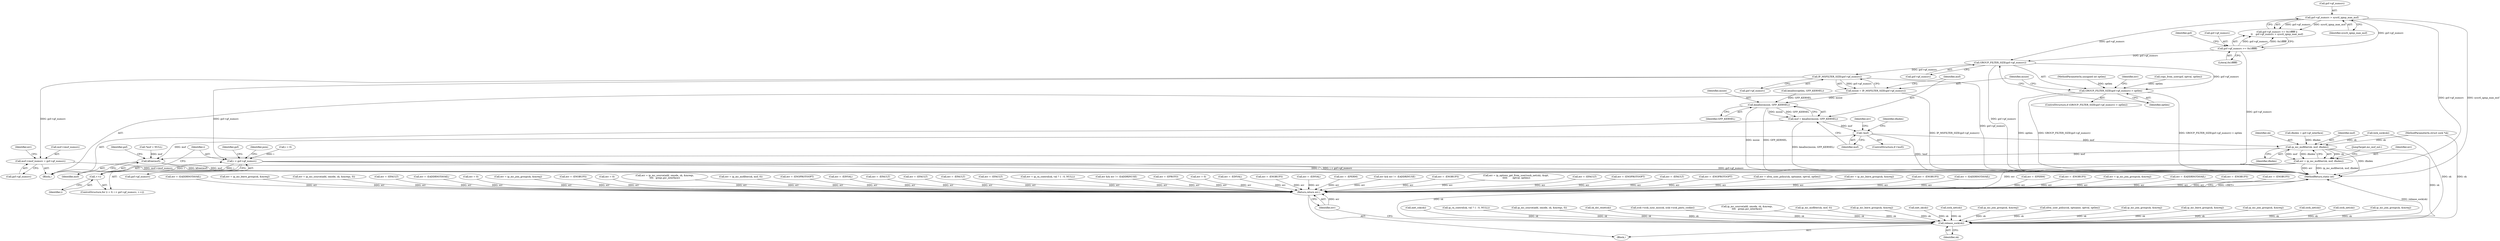 digraph "0_linux_f6d8bd051c391c1c0458a30b2a7abcd939329259_26@pointer" {
"1001449" [label="(Call,GROUP_FILTER_SIZE(gsf->gf_numsrc))"];
"1001436" [label="(Call,gsf->gf_numsrc > sysctl_igmp_max_msf)"];
"1001431" [label="(Call,gsf->gf_numsrc >= 0x1ffffff)"];
"1001448" [label="(Call,GROUP_FILTER_SIZE(gsf->gf_numsrc) > optlen)"];
"1001462" [label="(Call,IP_MSFILTER_SIZE(gsf->gf_numsrc))"];
"1001460" [label="(Call,msize = IP_MSFILTER_SIZE(gsf->gf_numsrc))"];
"1001468" [label="(Call,kmalloc(msize, GFP_KERNEL))"];
"1001466" [label="(Call,msf = kmalloc(msize, GFP_KERNEL))"];
"1001472" [label="(Call,!msf)"];
"1001584" [label="(Call,ip_mc_msfilter(sk, msf, ifindex))"];
"1001582" [label="(Call,err = ip_mc_msfilter(sk, msf, ifindex))"];
"1001712" [label="(Return,return err;)"];
"1001589" [label="(Call,kfree(msf))"];
"1001710" [label="(Call,release_sock(sk))"];
"1001526" [label="(Call,msf->imsf_numsrc = gsf->gf_numsrc)"];
"1001541" [label="(Call,i < gsf->gf_numsrc)"];
"1001546" [label="(Call,++i)"];
"1001526" [label="(Call,msf->imsf_numsrc = gsf->gf_numsrc)"];
"1001430" [label="(Call,gsf->gf_numsrc >= 0x1ffffff ||\n\t\t    gsf->gf_numsrc > sysctl_igmp_max_msf)"];
"1000295" [label="(Call,inet_csk(sk))"];
"1000826" [label="(Call,err = -EPROTO)"];
"1001453" [label="(Identifier,optlen)"];
"1001713" [label="(Identifier,err)"];
"1001592" [label="(Identifier,gsf)"];
"1001467" [label="(Identifier,msf)"];
"1001618" [label="(Call,ip_ra_control(sk, val ? 1 : 0, NULL))"];
"1001094" [label="(Call,ip_mc_source(add, omode, sk, &mreqs, 0))"];
"1000256" [label="(Call,err = 0)"];
"1001546" [label="(Call,++i)"];
"1000785" [label="(Call,err = -EINVAL)"];
"1001442" [label="(Call,err = -ENOBUFS)"];
"1000970" [label="(Call,err = -EINVAL)"];
"1000500" [label="(Call,sk_dst_reset(sk))"];
"1001431" [label="(Call,gsf->gf_numsrc >= 0x1ffffff)"];
"1001711" [label="(Identifier,sk)"];
"1001582" [label="(Call,err = ip_mc_msfilter(sk, msf, ifindex))"];
"1001665" [label="(Call,err = -EPERM)"];
"1001376" [label="(Block,)"];
"1000343" [label="(Call,icsk->icsk_sync_mss(sk, icsk->icsk_pmtu_cookie))"];
"1001476" [label="(Identifier,err)"];
"1001538" [label="(Call,i = 0)"];
"1001589" [label="(Call,kfree(msf))"];
"1001071" [label="(Call,err && err != -EADDRINUSE)"];
"1001414" [label="(Call,err = -ENOBUFS)"];
"1001537" [label="(ControlStructure,for (i = 0; i < gsf->gf_numsrc; ++i))"];
"1000275" [label="(Call,err = ip_options_get_from_user(sock_net(sk), &opt,\n \t\t\t\t\t       optval, optlen))"];
"1000676" [label="(Call,err = -EFAULT)"];
"1000559" [label="(Call,err = -ENOPROTOOPT)"];
"1000927" [label="(Call,err = -EFAULT)"];
"1001527" [label="(Call,msf->imsf_numsrc)"];
"1001541" [label="(Call,i < gsf->gf_numsrc)"];
"1001705" [label="(Call,err = -ENOPROTOOPT)"];
"1001460" [label="(Call,msize = IP_MSFILTER_SIZE(gsf->gf_numsrc))"];
"1001473" [label="(Identifier,msf)"];
"1001651" [label="(Call,err = xfrm_user_policy(sk, optname, optval, optlen))"];
"1001584" [label="(Call,ip_mc_msfilter(sk, msf, ifindex))"];
"1000887" [label="(Call,err = ip_mc_leave_group(sk, &mreq))"];
"1001365" [label="(Call,ip_mc_source(add, omode, sk, &mreqs,\n\t\t\t\t   greqs.gsr_interface))"];
"1001583" [label="(Identifier,err)"];
"1001470" [label="(Identifier,GFP_KERNEL)"];
"1000955" [label="(Call,err = -ENOBUFS)"];
"1000977" [label="(Call,ip_mc_msfilter(sk, msf, 0))"];
"1001448" [label="(Call,GROUP_FILTER_SIZE(gsf->gf_numsrc) > optlen)"];
"1001174" [label="(Call,ip_mc_leave_group(sk, &mreq))"];
"1000832" [label="(Call,inet_sk(sk))"];
"1001712" [label="(Return,return err;)"];
"1001462" [label="(Call,IP_MSFILTER_SIZE(gsf->gf_numsrc))"];
"1000775" [label="(Call,err = -EADDRNOTAVAIL)"];
"1001642" [label="(Call,err = -EPERM)"];
"1001475" [label="(Call,err = -ENOBUFS)"];
"1000880" [label="(Call,err = ip_mc_join_group(sk, &mreq))"];
"1001585" [label="(Identifier,sk)"];
"1001447" [label="(ControlStructure,if (GROUP_FILTER_SIZE(gsf->gf_numsrc) > optlen))"];
"1000109" [label="(MethodParameterIn,struct sock *sk)"];
"1001225" [label="(Call,err = -EADDRNOTAVAIL)"];
"1001547" [label="(Identifier,i)"];
"1001534" [label="(Identifier,err)"];
"1001424" [label="(Call,copy_from_user(gsf, optval, optlen))"];
"1001466" [label="(Call,msf = kmalloc(msize, GFP_KERNEL))"];
"1000922" [label="(Call,err = -ENOBUFS)"];
"1001461" [label="(Identifier,msize)"];
"1001400" [label="(Call,err = -ENOBUFS)"];
"1001463" [label="(Call,gsf->gf_numsrc)"];
"1001440" [label="(Identifier,sysctl_igmp_max_msf)"];
"1001587" [label="(Identifier,ifindex)"];
"1001469" [label="(Identifier,msize)"];
"1001436" [label="(Call,gsf->gf_numsrc > sysctl_igmp_max_msf)"];
"1001500" [label="(Call,err = -EADDRNOTAVAIL)"];
"1001471" [label="(ControlStructure,if (!msf))"];
"1001172" [label="(Call,err = ip_mc_leave_group(sk, &mreq))"];
"1000750" [label="(Call,sock_net(sk))"];
"1001092" [label="(Call,err = ip_mc_source(add, omode, sk, &mreqs, 0))"];
"1001066" [label="(Call,ip_mc_join_group(sk, &mreq))"];
"1001437" [label="(Call,gsf->gf_numsrc)"];
"1001449" [label="(Call,GROUP_FILTER_SIZE(gsf->gf_numsrc))"];
"1001542" [label="(Identifier,i)"];
"1000842" [label="(Call,err = -EFAULT)"];
"1000113" [label="(MethodParameterIn,unsigned int optlen)"];
"1001543" [label="(Call,gsf->gf_numsrc)"];
"1001653" [label="(Call,xfrm_user_policy(sk, optname, optval, optlen))"];
"1001407" [label="(Call,kmalloc(optlen, GFP_KERNEL))"];
"1001533" [label="(Call,err = -EADDRNOTAVAIL)"];
"1001481" [label="(Identifier,ifindex)"];
"1000743" [label="(Call,err = 0)"];
"1001578" [label="(Identifier,gsf)"];
"1001588" [label="(JumpTarget,mc_msf_out:)"];
"1001379" [label="(Call,*msf = NULL)"];
"1001432" [label="(Call,gsf->gf_numsrc)"];
"1001167" [label="(Call,ip_mc_join_group(sk, &mreq))"];
"1000889" [label="(Call,ip_mc_leave_group(sk, &mreq))"];
"1001720" [label="(MethodReturn,static int)"];
"1000882" [label="(Call,ip_mc_join_group(sk, &mreq))"];
"1001165" [label="(Call,err = ip_mc_join_group(sk, &mreq))"];
"1000908" [label="(Call,err = -ENOBUFS)"];
"1000770" [label="(Call,sock_net(sk))"];
"1001435" [label="(Literal,0x1ffffff)"];
"1000818" [label="(Call,err = 0)"];
"1001363" [label="(Call,err = ip_mc_source(add, omode, sk, &mreqs,\n\t\t\t\t   greqs.gsr_interface))"];
"1000278" [label="(Call,sock_net(sk))"];
"1001480" [label="(Call,ifindex = gsf->gf_interface)"];
"1001456" [label="(Identifier,err)"];
"1000975" [label="(Call,err = ip_mc_msfilter(sk, msf, 0))"];
"1000537" [label="(Call,err = -ENOPROTOOPT)"];
"1001330" [label="(Call,ip_mc_join_group(sk, &mreq))"];
"1001590" [label="(Identifier,msf)"];
"1001550" [label="(Identifier,psin)"];
"1001710" [label="(Call,release_sock(sk))"];
"1000114" [label="(Block,)"];
"1001455" [label="(Call,err = -EINVAL)"];
"1001006" [label="(Call,err = -EFAULT)"];
"1001419" [label="(Call,err = -EFAULT)"];
"1001203" [label="(Call,err = -EFAULT)"];
"1001438" [label="(Identifier,gsf)"];
"1001468" [label="(Call,kmalloc(msize, GFP_KERNEL))"];
"1001114" [label="(Call,err = -EFAULT)"];
"1001530" [label="(Call,gsf->gf_numsrc)"];
"1000259" [label="(Call,lock_sock(sk))"];
"1001616" [label="(Call,err = ip_ra_control(sk, val ? 1 : 0, NULL))"];
"1001450" [label="(Call,gsf->gf_numsrc)"];
"1001472" [label="(Call,!msf)"];
"1001335" [label="(Call,err && err != -EADDRINUSE)"];
"1001586" [label="(Identifier,msf)"];
"1001449" -> "1001448"  [label="AST: "];
"1001449" -> "1001450"  [label="CFG: "];
"1001450" -> "1001449"  [label="AST: "];
"1001453" -> "1001449"  [label="CFG: "];
"1001449" -> "1001720"  [label="DDG: gsf->gf_numsrc"];
"1001449" -> "1001448"  [label="DDG: gsf->gf_numsrc"];
"1001436" -> "1001449"  [label="DDG: gsf->gf_numsrc"];
"1001431" -> "1001449"  [label="DDG: gsf->gf_numsrc"];
"1001449" -> "1001462"  [label="DDG: gsf->gf_numsrc"];
"1001436" -> "1001430"  [label="AST: "];
"1001436" -> "1001440"  [label="CFG: "];
"1001437" -> "1001436"  [label="AST: "];
"1001440" -> "1001436"  [label="AST: "];
"1001430" -> "1001436"  [label="CFG: "];
"1001436" -> "1001720"  [label="DDG: sysctl_igmp_max_msf"];
"1001436" -> "1001720"  [label="DDG: gsf->gf_numsrc"];
"1001436" -> "1001430"  [label="DDG: gsf->gf_numsrc"];
"1001436" -> "1001430"  [label="DDG: sysctl_igmp_max_msf"];
"1001431" -> "1001436"  [label="DDG: gsf->gf_numsrc"];
"1001431" -> "1001430"  [label="AST: "];
"1001431" -> "1001435"  [label="CFG: "];
"1001432" -> "1001431"  [label="AST: "];
"1001435" -> "1001431"  [label="AST: "];
"1001438" -> "1001431"  [label="CFG: "];
"1001430" -> "1001431"  [label="CFG: "];
"1001431" -> "1001720"  [label="DDG: gsf->gf_numsrc"];
"1001431" -> "1001430"  [label="DDG: gsf->gf_numsrc"];
"1001431" -> "1001430"  [label="DDG: 0x1ffffff"];
"1001448" -> "1001447"  [label="AST: "];
"1001448" -> "1001453"  [label="CFG: "];
"1001453" -> "1001448"  [label="AST: "];
"1001456" -> "1001448"  [label="CFG: "];
"1001461" -> "1001448"  [label="CFG: "];
"1001448" -> "1001720"  [label="DDG: GROUP_FILTER_SIZE(gsf->gf_numsrc)"];
"1001448" -> "1001720"  [label="DDG: GROUP_FILTER_SIZE(gsf->gf_numsrc) > optlen"];
"1001448" -> "1001720"  [label="DDG: optlen"];
"1001424" -> "1001448"  [label="DDG: optlen"];
"1000113" -> "1001448"  [label="DDG: optlen"];
"1001462" -> "1001460"  [label="AST: "];
"1001462" -> "1001463"  [label="CFG: "];
"1001463" -> "1001462"  [label="AST: "];
"1001460" -> "1001462"  [label="CFG: "];
"1001462" -> "1001720"  [label="DDG: gsf->gf_numsrc"];
"1001462" -> "1001460"  [label="DDG: gsf->gf_numsrc"];
"1001462" -> "1001526"  [label="DDG: gsf->gf_numsrc"];
"1001462" -> "1001541"  [label="DDG: gsf->gf_numsrc"];
"1001460" -> "1001376"  [label="AST: "];
"1001461" -> "1001460"  [label="AST: "];
"1001467" -> "1001460"  [label="CFG: "];
"1001460" -> "1001720"  [label="DDG: IP_MSFILTER_SIZE(gsf->gf_numsrc)"];
"1001460" -> "1001468"  [label="DDG: msize"];
"1001468" -> "1001466"  [label="AST: "];
"1001468" -> "1001470"  [label="CFG: "];
"1001469" -> "1001468"  [label="AST: "];
"1001470" -> "1001468"  [label="AST: "];
"1001466" -> "1001468"  [label="CFG: "];
"1001468" -> "1001720"  [label="DDG: msize"];
"1001468" -> "1001720"  [label="DDG: GFP_KERNEL"];
"1001468" -> "1001466"  [label="DDG: msize"];
"1001468" -> "1001466"  [label="DDG: GFP_KERNEL"];
"1001407" -> "1001468"  [label="DDG: GFP_KERNEL"];
"1001466" -> "1001376"  [label="AST: "];
"1001467" -> "1001466"  [label="AST: "];
"1001473" -> "1001466"  [label="CFG: "];
"1001466" -> "1001720"  [label="DDG: kmalloc(msize, GFP_KERNEL)"];
"1001466" -> "1001472"  [label="DDG: msf"];
"1001472" -> "1001471"  [label="AST: "];
"1001472" -> "1001473"  [label="CFG: "];
"1001473" -> "1001472"  [label="AST: "];
"1001476" -> "1001472"  [label="CFG: "];
"1001481" -> "1001472"  [label="CFG: "];
"1001472" -> "1001720"  [label="DDG: !msf"];
"1001472" -> "1001584"  [label="DDG: msf"];
"1001472" -> "1001589"  [label="DDG: msf"];
"1001584" -> "1001582"  [label="AST: "];
"1001584" -> "1001587"  [label="CFG: "];
"1001585" -> "1001584"  [label="AST: "];
"1001586" -> "1001584"  [label="AST: "];
"1001587" -> "1001584"  [label="AST: "];
"1001582" -> "1001584"  [label="CFG: "];
"1001584" -> "1001720"  [label="DDG: ifindex"];
"1001584" -> "1001582"  [label="DDG: sk"];
"1001584" -> "1001582"  [label="DDG: msf"];
"1001584" -> "1001582"  [label="DDG: ifindex"];
"1000259" -> "1001584"  [label="DDG: sk"];
"1000109" -> "1001584"  [label="DDG: sk"];
"1001480" -> "1001584"  [label="DDG: ifindex"];
"1001584" -> "1001589"  [label="DDG: msf"];
"1001584" -> "1001710"  [label="DDG: sk"];
"1001582" -> "1001376"  [label="AST: "];
"1001583" -> "1001582"  [label="AST: "];
"1001588" -> "1001582"  [label="CFG: "];
"1001582" -> "1001720"  [label="DDG: err"];
"1001582" -> "1001720"  [label="DDG: ip_mc_msfilter(sk, msf, ifindex)"];
"1001582" -> "1001712"  [label="DDG: err"];
"1001712" -> "1000114"  [label="AST: "];
"1001712" -> "1001713"  [label="CFG: "];
"1001713" -> "1001712"  [label="AST: "];
"1001720" -> "1001712"  [label="CFG: "];
"1001712" -> "1001720"  [label="DDG: <RET>"];
"1001713" -> "1001712"  [label="DDG: err"];
"1001642" -> "1001712"  [label="DDG: err"];
"1000559" -> "1001712"  [label="DDG: err"];
"1000826" -> "1001712"  [label="DDG: err"];
"1000676" -> "1001712"  [label="DDG: err"];
"1001475" -> "1001712"  [label="DDG: err"];
"1001006" -> "1001712"  [label="DDG: err"];
"1000785" -> "1001712"  [label="DDG: err"];
"1001335" -> "1001712"  [label="DDG: err"];
"1000256" -> "1001712"  [label="DDG: err"];
"1000955" -> "1001712"  [label="DDG: err"];
"1001442" -> "1001712"  [label="DDG: err"];
"1000908" -> "1001712"  [label="DDG: err"];
"1000842" -> "1001712"  [label="DDG: err"];
"1001165" -> "1001712"  [label="DDG: err"];
"1000880" -> "1001712"  [label="DDG: err"];
"1000775" -> "1001712"  [label="DDG: err"];
"1000743" -> "1001712"  [label="DDG: err"];
"1001414" -> "1001712"  [label="DDG: err"];
"1001533" -> "1001712"  [label="DDG: err"];
"1001705" -> "1001712"  [label="DDG: err"];
"1001172" -> "1001712"  [label="DDG: err"];
"1001071" -> "1001712"  [label="DDG: err"];
"1001665" -> "1001712"  [label="DDG: err"];
"1001455" -> "1001712"  [label="DDG: err"];
"1001114" -> "1001712"  [label="DDG: err"];
"1001363" -> "1001712"  [label="DDG: err"];
"1000970" -> "1001712"  [label="DDG: err"];
"1000275" -> "1001712"  [label="DDG: err"];
"1001203" -> "1001712"  [label="DDG: err"];
"1001616" -> "1001712"  [label="DDG: err"];
"1000922" -> "1001712"  [label="DDG: err"];
"1001225" -> "1001712"  [label="DDG: err"];
"1000887" -> "1001712"  [label="DDG: err"];
"1000818" -> "1001712"  [label="DDG: err"];
"1001092" -> "1001712"  [label="DDG: err"];
"1000975" -> "1001712"  [label="DDG: err"];
"1001651" -> "1001712"  [label="DDG: err"];
"1000927" -> "1001712"  [label="DDG: err"];
"1000537" -> "1001712"  [label="DDG: err"];
"1001500" -> "1001712"  [label="DDG: err"];
"1001419" -> "1001712"  [label="DDG: err"];
"1001400" -> "1001712"  [label="DDG: err"];
"1001589" -> "1001376"  [label="AST: "];
"1001589" -> "1001590"  [label="CFG: "];
"1001590" -> "1001589"  [label="AST: "];
"1001592" -> "1001589"  [label="CFG: "];
"1001589" -> "1001720"  [label="DDG: kfree(msf)"];
"1001589" -> "1001720"  [label="DDG: msf"];
"1001379" -> "1001589"  [label="DDG: msf"];
"1001710" -> "1000114"  [label="AST: "];
"1001710" -> "1001711"  [label="CFG: "];
"1001711" -> "1001710"  [label="AST: "];
"1001713" -> "1001710"  [label="CFG: "];
"1001710" -> "1001720"  [label="DDG: sk"];
"1001710" -> "1001720"  [label="DDG: release_sock(sk)"];
"1000259" -> "1001710"  [label="DDG: sk"];
"1000343" -> "1001710"  [label="DDG: sk"];
"1000295" -> "1001710"  [label="DDG: sk"];
"1001653" -> "1001710"  [label="DDG: sk"];
"1001618" -> "1001710"  [label="DDG: sk"];
"1000889" -> "1001710"  [label="DDG: sk"];
"1000500" -> "1001710"  [label="DDG: sk"];
"1000750" -> "1001710"  [label="DDG: sk"];
"1001094" -> "1001710"  [label="DDG: sk"];
"1000882" -> "1001710"  [label="DDG: sk"];
"1001174" -> "1001710"  [label="DDG: sk"];
"1000832" -> "1001710"  [label="DDG: sk"];
"1001066" -> "1001710"  [label="DDG: sk"];
"1001167" -> "1001710"  [label="DDG: sk"];
"1001330" -> "1001710"  [label="DDG: sk"];
"1000977" -> "1001710"  [label="DDG: sk"];
"1000278" -> "1001710"  [label="DDG: sk"];
"1001365" -> "1001710"  [label="DDG: sk"];
"1000770" -> "1001710"  [label="DDG: sk"];
"1000109" -> "1001710"  [label="DDG: sk"];
"1001526" -> "1001376"  [label="AST: "];
"1001526" -> "1001530"  [label="CFG: "];
"1001527" -> "1001526"  [label="AST: "];
"1001530" -> "1001526"  [label="AST: "];
"1001534" -> "1001526"  [label="CFG: "];
"1001526" -> "1001720"  [label="DDG: msf->imsf_numsrc"];
"1001541" -> "1001537"  [label="AST: "];
"1001541" -> "1001543"  [label="CFG: "];
"1001542" -> "1001541"  [label="AST: "];
"1001543" -> "1001541"  [label="AST: "];
"1001550" -> "1001541"  [label="CFG: "];
"1001578" -> "1001541"  [label="CFG: "];
"1001541" -> "1001720"  [label="DDG: gsf->gf_numsrc"];
"1001541" -> "1001720"  [label="DDG: i"];
"1001541" -> "1001720"  [label="DDG: i < gsf->gf_numsrc"];
"1001538" -> "1001541"  [label="DDG: i"];
"1001546" -> "1001541"  [label="DDG: i"];
"1001541" -> "1001546"  [label="DDG: i"];
"1001546" -> "1001537"  [label="AST: "];
"1001546" -> "1001547"  [label="CFG: "];
"1001547" -> "1001546"  [label="AST: "];
"1001542" -> "1001546"  [label="CFG: "];
}
